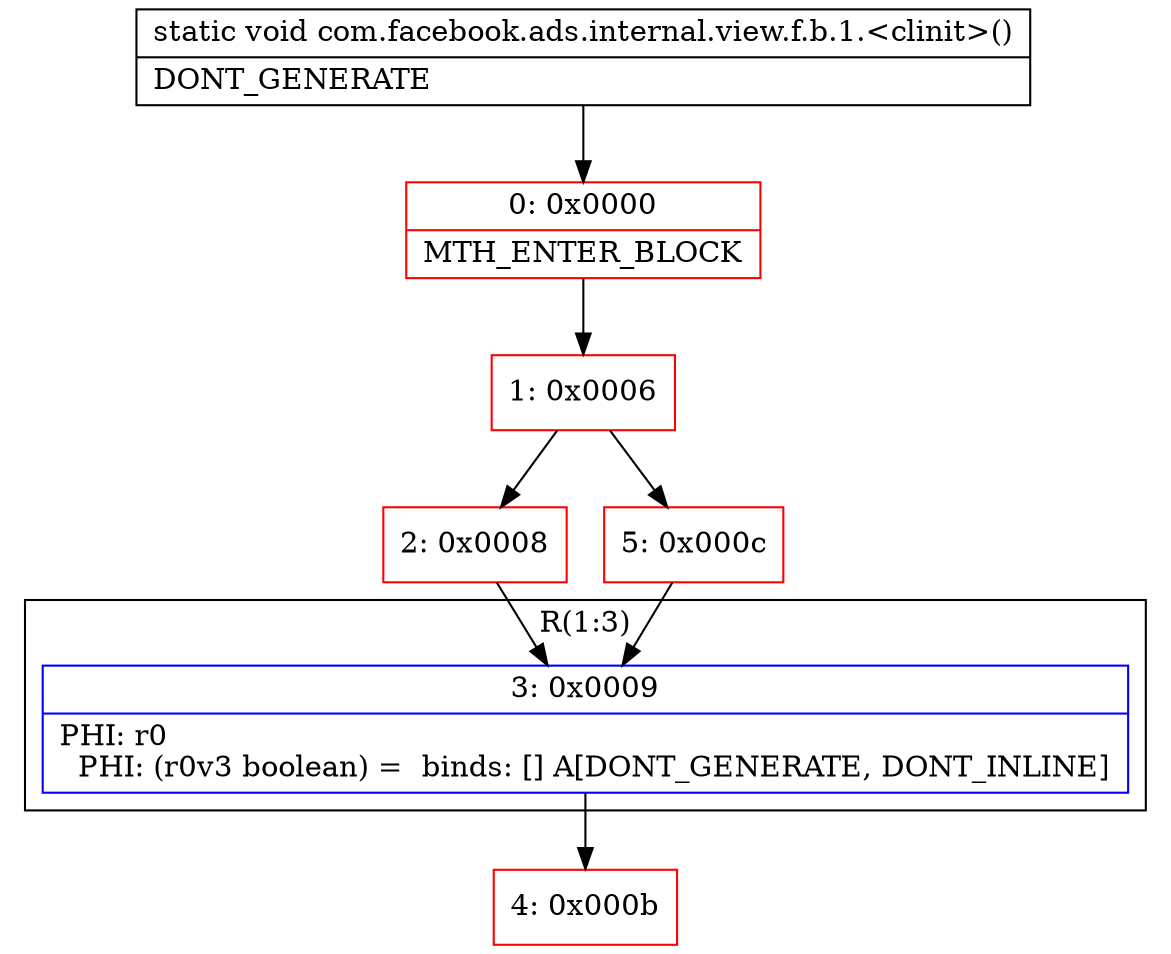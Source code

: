 digraph "CFG forcom.facebook.ads.internal.view.f.b.1.\<clinit\>()V" {
subgraph cluster_Region_1639292477 {
label = "R(1:3)";
node [shape=record,color=blue];
Node_3 [shape=record,label="{3\:\ 0x0009|PHI: r0 \l  PHI: (r0v3 boolean) =  binds: [] A[DONT_GENERATE, DONT_INLINE]\l}"];
}
Node_0 [shape=record,color=red,label="{0\:\ 0x0000|MTH_ENTER_BLOCK\l}"];
Node_1 [shape=record,color=red,label="{1\:\ 0x0006}"];
Node_2 [shape=record,color=red,label="{2\:\ 0x0008}"];
Node_4 [shape=record,color=red,label="{4\:\ 0x000b}"];
Node_5 [shape=record,color=red,label="{5\:\ 0x000c}"];
MethodNode[shape=record,label="{static void com.facebook.ads.internal.view.f.b.1.\<clinit\>()  | DONT_GENERATE\l}"];
MethodNode -> Node_0;
Node_3 -> Node_4;
Node_0 -> Node_1;
Node_1 -> Node_2;
Node_1 -> Node_5;
Node_2 -> Node_3;
Node_5 -> Node_3;
}

